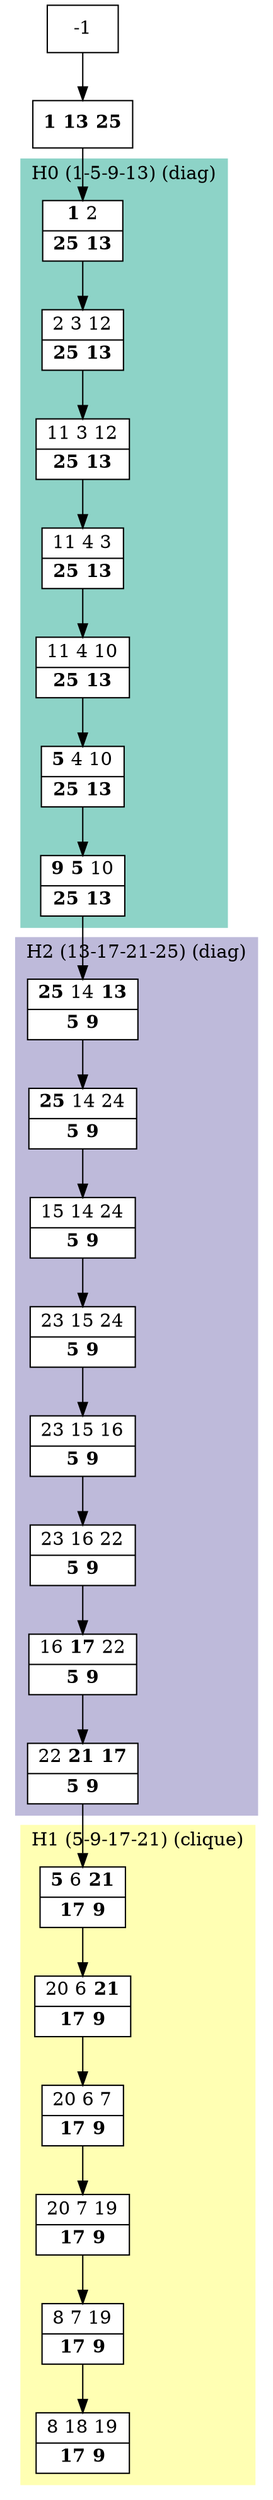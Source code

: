 digraph G {
    node [shape=box];
    subgraph cluster0 {
        node [style=filled,fillcolor=white];
        labeljust="l";
        style=filled;
        color="#8DD3C7";
        H0_0 -> H0_1 -> H0_3 -> H0_4 -> H0_5 -> H0_6 -> H0_7;
        label="H0 (1-5-9-13) (diag)";
    }
    subgraph cluster1 {
        node [style=filled,fillcolor=white];
        labeljust="l";
        style=filled;
        color="#FFFFB3";
        H1_0 -> H1_1 -> H1_2 -> H1_3 -> H1_4 -> H1_5;
        label="H1 (5-9-17-21) (clique)";
    }
    subgraph cluster2 {
        node [style=filled,fillcolor=white];
        labeljust="l";
        style=filled;
        color="#BEBADA";
        H2_0 -> H2_1 -> H2_2 -> H2_3 -> H2_4 -> H2_5 -> H2_6 -> H2_7;
        label="H2 (13-17-21-25) (diag)";
    }
     1 [shape=record,label= <{ <b>1</b> <b>13</b> <b>25</b>}> ];
     -1  ->  1;
     H0_0 [shape=record,label= <{ <b>1</b> 2|  <b>25</b> <b>13</b>}> ];
     1  ->  H0_0;
     H0_1 [shape=record,label= <{ 2 3 12|  <b>25</b> <b>13</b>}> ];
     H0_3 [shape=record,label= <{ 11 3 12|  <b>25</b> <b>13</b>}> ];
     H0_4 [shape=record,label= <{ 11 4 3|  <b>25</b> <b>13</b>}> ];
     H0_5 [shape=record,label= <{ 11 4 10|  <b>25</b> <b>13</b>}> ];
     H0_6 [shape=record,label= <{ <b>5</b> 4 10|  <b>25</b> <b>13</b>}> ];
     H0_7 [shape=record,label= <{ <b>9</b> <b>5</b> 10|  <b>25</b> <b>13</b>}> ];
     H2_0 [shape=record,label= <{ <b>25</b> 14 <b>13</b>|  <b>5</b> <b>9</b>}> ];
     H0_7  ->  H2_0;
     H2_1 [shape=record,label= <{ <b>25</b> 14 24|  <b>5</b> <b>9</b>}> ];
     H2_2 [shape=record,label= <{ 15 14 24|  <b>5</b> <b>9</b>}> ];
     H2_3 [shape=record,label= <{ 23 15 24|  <b>5</b> <b>9</b>}> ];
     H2_4 [shape=record,label= <{ 23 15 16|  <b>5</b> <b>9</b>}> ];
     H2_5 [shape=record,label= <{ 23 16 22|  <b>5</b> <b>9</b>}> ];
     H2_6 [shape=record,label= <{ 16 <b>17</b> 22|  <b>5</b> <b>9</b>}> ];
     H2_7 [shape=record,label= <{ 22 <b>21</b> <b>17</b>|  <b>5</b> <b>9</b>}> ];
     H1_0 [shape=record,label= <{ <b>5</b> 6 <b>21</b>|  <b>17</b> <b>9</b>}> ];
     H2_7  ->  H1_0;
     H1_1 [shape=record,label= <{ 20 6 <b>21</b>|  <b>17</b> <b>9</b>}> ];
     H1_2 [shape=record,label= <{ 20 6 7|  <b>17</b> <b>9</b>}> ];
     H1_3 [shape=record,label= <{ 20 7 19|  <b>17</b> <b>9</b>}> ];
     H1_4 [shape=record,label= <{ 8 7 19|  <b>17</b> <b>9</b>}> ];
     H1_5 [shape=record,label= <{ 8 18 19|  <b>17</b> <b>9</b>}> ];
}
